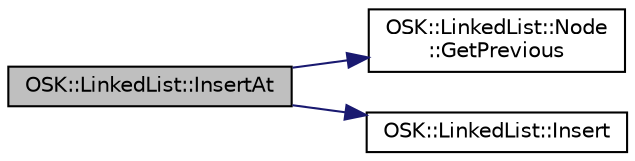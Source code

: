 digraph "OSK::LinkedList::InsertAt"
{
 // LATEX_PDF_SIZE
  edge [fontname="Helvetica",fontsize="10",labelfontname="Helvetica",labelfontsize="10"];
  node [fontname="Helvetica",fontsize="10",shape=record];
  rankdir="LR";
  Node1 [label="OSK::LinkedList::InsertAt",height=0.2,width=0.4,color="black", fillcolor="grey75", style="filled", fontcolor="black",tooltip="Añade un elemento a la lista, en la posición dada. El elemento añadido toma la posición dada,..."];
  Node1 -> Node2 [color="midnightblue",fontsize="10",style="solid",fontname="Helvetica"];
  Node2 [label="OSK::LinkedList::Node\l::GetPrevious",height=0.2,width=0.4,color="black", fillcolor="white", style="filled",URL="$class_o_s_k_1_1_linked_list_1_1_node.html#ae1358fba5ad3adc697d56c50278d9897",tooltip="Obtiene el anterior nodo de la lista."];
  Node1 -> Node3 [color="midnightblue",fontsize="10",style="solid",fontname="Helvetica"];
  Node3 [label="OSK::LinkedList::Insert",height=0.2,width=0.4,color="black", fillcolor="white", style="filled",URL="$class_o_s_k_1_1_linked_list.html#a8fa021e2fec2e977c18544e6e5807963",tooltip="Añade un elemento a la lista."];
}
